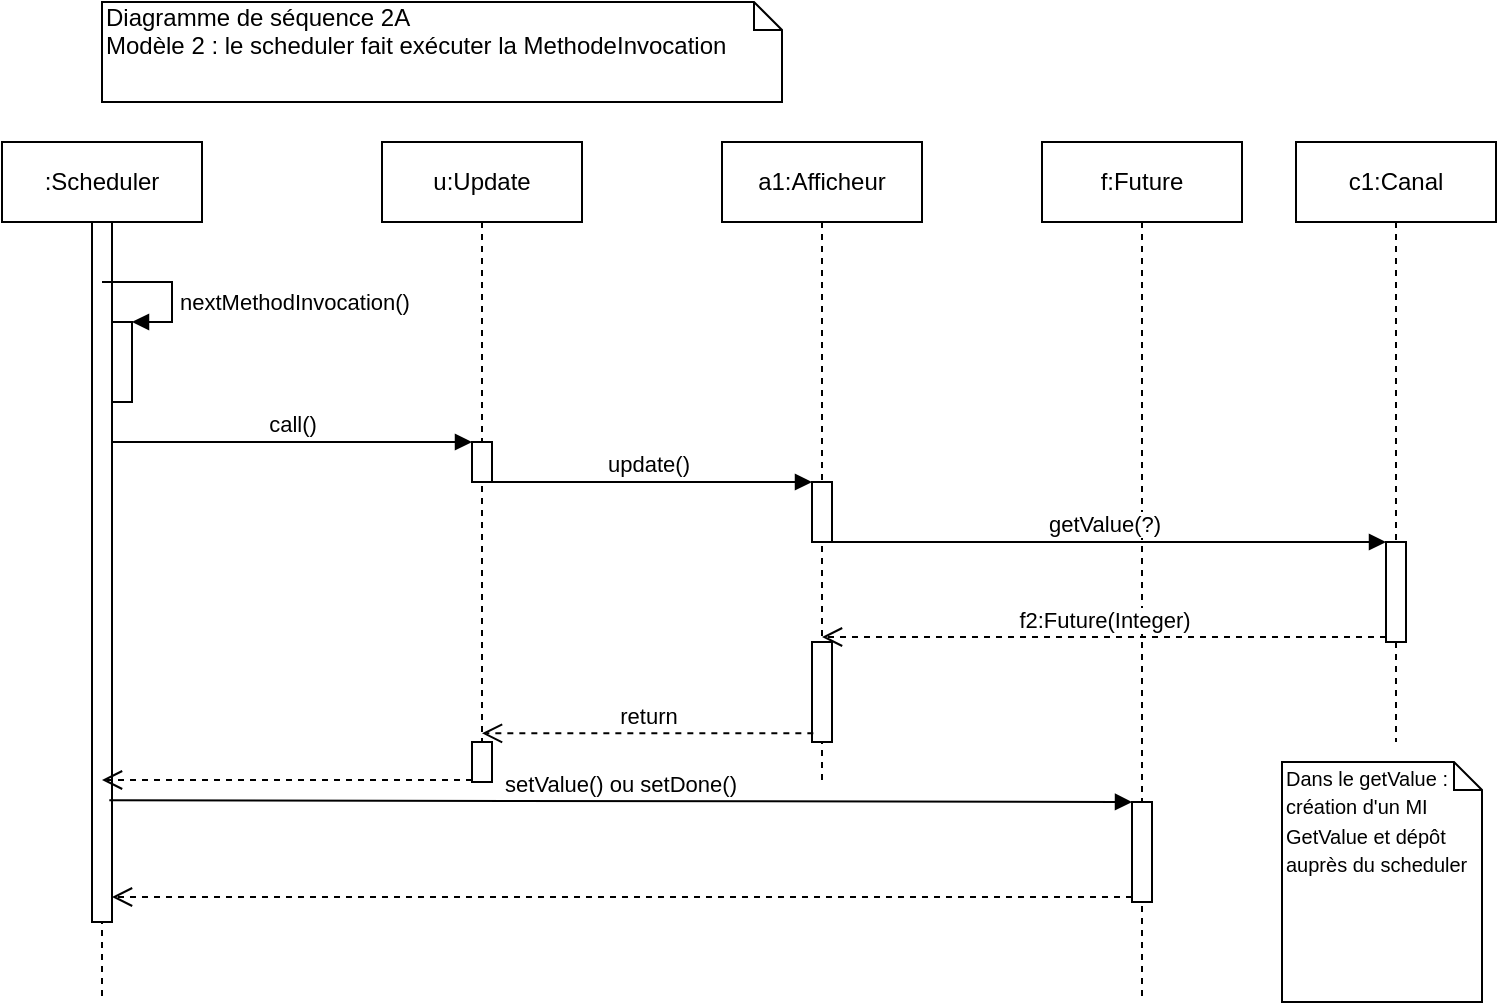 <mxfile version="13.8.1" type="device"><diagram id="-wHA53bYAd4bt0Zn-2Tp" name="Page-1"><mxGraphModel dx="1422" dy="798" grid="1" gridSize="10" guides="1" tooltips="1" connect="1" arrows="1" fold="1" page="1" pageScale="1" pageWidth="827" pageHeight="1169" math="0" shadow="0"><root><mxCell id="0"/><mxCell id="1" parent="0"/><mxCell id="2gMkr_n8fuvJs_moy5Ce-1" value=":Scheduler" style="shape=umlLifeline;perimeter=lifelinePerimeter;whiteSpace=wrap;html=1;container=1;collapsible=0;recursiveResize=0;outlineConnect=0;" vertex="1" parent="1"><mxGeometry x="50" y="80" width="100" height="430" as="geometry"/></mxCell><mxCell id="2gMkr_n8fuvJs_moy5Ce-2" value="" style="html=1;points=[];perimeter=orthogonalPerimeter;" vertex="1" parent="2gMkr_n8fuvJs_moy5Ce-1"><mxGeometry x="45" y="40" width="10" height="350" as="geometry"/></mxCell><mxCell id="2gMkr_n8fuvJs_moy5Ce-3" value="" style="html=1;points=[];perimeter=orthogonalPerimeter;" vertex="1" parent="2gMkr_n8fuvJs_moy5Ce-1"><mxGeometry x="55" y="90" width="10" height="40" as="geometry"/></mxCell><mxCell id="2gMkr_n8fuvJs_moy5Ce-4" value="nextMethodInvocation()" style="edgeStyle=orthogonalEdgeStyle;html=1;align=left;spacingLeft=2;endArrow=block;rounded=0;entryX=1;entryY=0;" edge="1" parent="2gMkr_n8fuvJs_moy5Ce-1" target="2gMkr_n8fuvJs_moy5Ce-3"><mxGeometry x="0.2" relative="1" as="geometry"><mxPoint x="50" y="70" as="sourcePoint"/><Array as="points"><mxPoint x="85" y="70"/></Array><mxPoint as="offset"/></mxGeometry></mxCell><mxCell id="2gMkr_n8fuvJs_moy5Ce-5" value="u:Update" style="shape=umlLifeline;perimeter=lifelinePerimeter;whiteSpace=wrap;html=1;container=1;collapsible=0;recursiveResize=0;outlineConnect=0;" vertex="1" parent="1"><mxGeometry x="240" y="80" width="100" height="320" as="geometry"/></mxCell><mxCell id="2gMkr_n8fuvJs_moy5Ce-6" value="" style="html=1;points=[];perimeter=orthogonalPerimeter;" vertex="1" parent="2gMkr_n8fuvJs_moy5Ce-5"><mxGeometry x="45" y="150" width="10" height="20" as="geometry"/></mxCell><mxCell id="2gMkr_n8fuvJs_moy5Ce-7" value="" style="html=1;points=[];perimeter=orthogonalPerimeter;" vertex="1" parent="2gMkr_n8fuvJs_moy5Ce-5"><mxGeometry x="45" y="300" width="10" height="20" as="geometry"/></mxCell><mxCell id="2gMkr_n8fuvJs_moy5Ce-8" value="call()" style="html=1;verticalAlign=bottom;endArrow=block;entryX=0;entryY=0;" edge="1" parent="1" source="2gMkr_n8fuvJs_moy5Ce-2" target="2gMkr_n8fuvJs_moy5Ce-6"><mxGeometry relative="1" as="geometry"><mxPoint x="210" y="230" as="sourcePoint"/></mxGeometry></mxCell><mxCell id="2gMkr_n8fuvJs_moy5Ce-9" value="a1:Afficheur" style="shape=umlLifeline;perimeter=lifelinePerimeter;whiteSpace=wrap;html=1;container=1;collapsible=0;recursiveResize=0;outlineConnect=0;" vertex="1" parent="1"><mxGeometry x="410" y="80" width="100" height="320" as="geometry"/></mxCell><mxCell id="2gMkr_n8fuvJs_moy5Ce-10" value="" style="html=1;points=[];perimeter=orthogonalPerimeter;" vertex="1" parent="2gMkr_n8fuvJs_moy5Ce-9"><mxGeometry x="45" y="170" width="10" height="30" as="geometry"/></mxCell><mxCell id="2gMkr_n8fuvJs_moy5Ce-11" value="" style="html=1;points=[];perimeter=orthogonalPerimeter;" vertex="1" parent="2gMkr_n8fuvJs_moy5Ce-9"><mxGeometry x="45" y="250" width="10" height="50" as="geometry"/></mxCell><mxCell id="2gMkr_n8fuvJs_moy5Ce-12" value="update()" style="html=1;verticalAlign=bottom;endArrow=block;entryX=0;entryY=0;" edge="1" parent="1" source="2gMkr_n8fuvJs_moy5Ce-5" target="2gMkr_n8fuvJs_moy5Ce-10"><mxGeometry relative="1" as="geometry"><mxPoint x="385" y="230" as="sourcePoint"/></mxGeometry></mxCell><mxCell id="2gMkr_n8fuvJs_moy5Ce-13" value="" style="html=1;verticalAlign=bottom;endArrow=open;dashed=1;endSize=8;exitX=0;exitY=0.95;" edge="1" parent="1" source="2gMkr_n8fuvJs_moy5Ce-7" target="2gMkr_n8fuvJs_moy5Ce-1"><mxGeometry relative="1" as="geometry"><mxPoint x="160" y="370" as="targetPoint"/></mxGeometry></mxCell><mxCell id="2gMkr_n8fuvJs_moy5Ce-14" value="f:Future" style="shape=umlLifeline;perimeter=lifelinePerimeter;whiteSpace=wrap;html=1;container=1;collapsible=0;recursiveResize=0;outlineConnect=0;" vertex="1" parent="1"><mxGeometry x="570" y="80" width="100" height="430" as="geometry"/></mxCell><mxCell id="2gMkr_n8fuvJs_moy5Ce-15" value="" style="html=1;points=[];perimeter=orthogonalPerimeter;" vertex="1" parent="2gMkr_n8fuvJs_moy5Ce-14"><mxGeometry x="45" y="330" width="10" height="50" as="geometry"/></mxCell><mxCell id="2gMkr_n8fuvJs_moy5Ce-16" value="setValue() ou setDone()" style="html=1;verticalAlign=bottom;endArrow=block;entryX=0;entryY=0;exitX=0.867;exitY=0.826;exitDx=0;exitDy=0;exitPerimeter=0;" edge="1" parent="1" source="2gMkr_n8fuvJs_moy5Ce-2" target="2gMkr_n8fuvJs_moy5Ce-15"><mxGeometry relative="1" as="geometry"><mxPoint x="140" y="410" as="sourcePoint"/></mxGeometry></mxCell><mxCell id="2gMkr_n8fuvJs_moy5Ce-17" value="" style="html=1;verticalAlign=bottom;endArrow=open;dashed=1;endSize=8;exitX=0;exitY=0.95;" edge="1" parent="1" source="2gMkr_n8fuvJs_moy5Ce-15" target="2gMkr_n8fuvJs_moy5Ce-2"><mxGeometry relative="1" as="geometry"><mxPoint x="545" y="486" as="targetPoint"/></mxGeometry></mxCell><mxCell id="2gMkr_n8fuvJs_moy5Ce-18" value="Diagramme de séquence 2A&lt;br&gt;Modèle 2 : le scheduler fait exécuter la MethodeInvocation" style="shape=note;whiteSpace=wrap;html=1;size=14;verticalAlign=top;align=left;spacingTop=-6;" vertex="1" parent="1"><mxGeometry x="100" y="10" width="340" height="50" as="geometry"/></mxCell><mxCell id="2gMkr_n8fuvJs_moy5Ce-19" value="c1:Canal" style="shape=umlLifeline;perimeter=lifelinePerimeter;whiteSpace=wrap;html=1;container=1;collapsible=0;recursiveResize=0;outlineConnect=0;" vertex="1" parent="1"><mxGeometry x="697" y="80" width="100" height="300" as="geometry"/></mxCell><mxCell id="2gMkr_n8fuvJs_moy5Ce-20" value="" style="html=1;points=[];perimeter=orthogonalPerimeter;" vertex="1" parent="2gMkr_n8fuvJs_moy5Ce-19"><mxGeometry x="45" y="200" width="10" height="50" as="geometry"/></mxCell><mxCell id="2gMkr_n8fuvJs_moy5Ce-21" value="getValue(?)" style="html=1;verticalAlign=bottom;endArrow=block;entryX=0;entryY=0;" edge="1" parent="1" source="2gMkr_n8fuvJs_moy5Ce-9" target="2gMkr_n8fuvJs_moy5Ce-20"><mxGeometry relative="1" as="geometry"><mxPoint x="672" y="270" as="sourcePoint"/></mxGeometry></mxCell><mxCell id="2gMkr_n8fuvJs_moy5Ce-22" value="f2:Future(Integer)" style="html=1;verticalAlign=bottom;endArrow=open;dashed=1;endSize=8;exitX=0;exitY=0.95;" edge="1" parent="1" source="2gMkr_n8fuvJs_moy5Ce-20" target="2gMkr_n8fuvJs_moy5Ce-9"><mxGeometry relative="1" as="geometry"><mxPoint x="672" y="346" as="targetPoint"/></mxGeometry></mxCell><mxCell id="2gMkr_n8fuvJs_moy5Ce-23" value="&lt;font style=&quot;font-size: 10px&quot;&gt;Dans le getValue : création d'un MI GetValue et dépôt auprès du scheduler&lt;/font&gt;" style="shape=note;whiteSpace=wrap;html=1;size=14;verticalAlign=top;align=left;spacingTop=-6;" vertex="1" parent="1"><mxGeometry x="690" y="390" width="100" height="120" as="geometry"/></mxCell><mxCell id="2gMkr_n8fuvJs_moy5Ce-24" value="return" style="html=1;verticalAlign=bottom;endArrow=open;dashed=1;endSize=8;exitX=0.067;exitY=0.913;exitDx=0;exitDy=0;exitPerimeter=0;" edge="1" parent="1" source="2gMkr_n8fuvJs_moy5Ce-11" target="2gMkr_n8fuvJs_moy5Ce-5"><mxGeometry relative="1" as="geometry"><mxPoint x="140.003" y="330" as="targetPoint"/><mxPoint x="420" y="330" as="sourcePoint"/></mxGeometry></mxCell></root></mxGraphModel></diagram></mxfile>